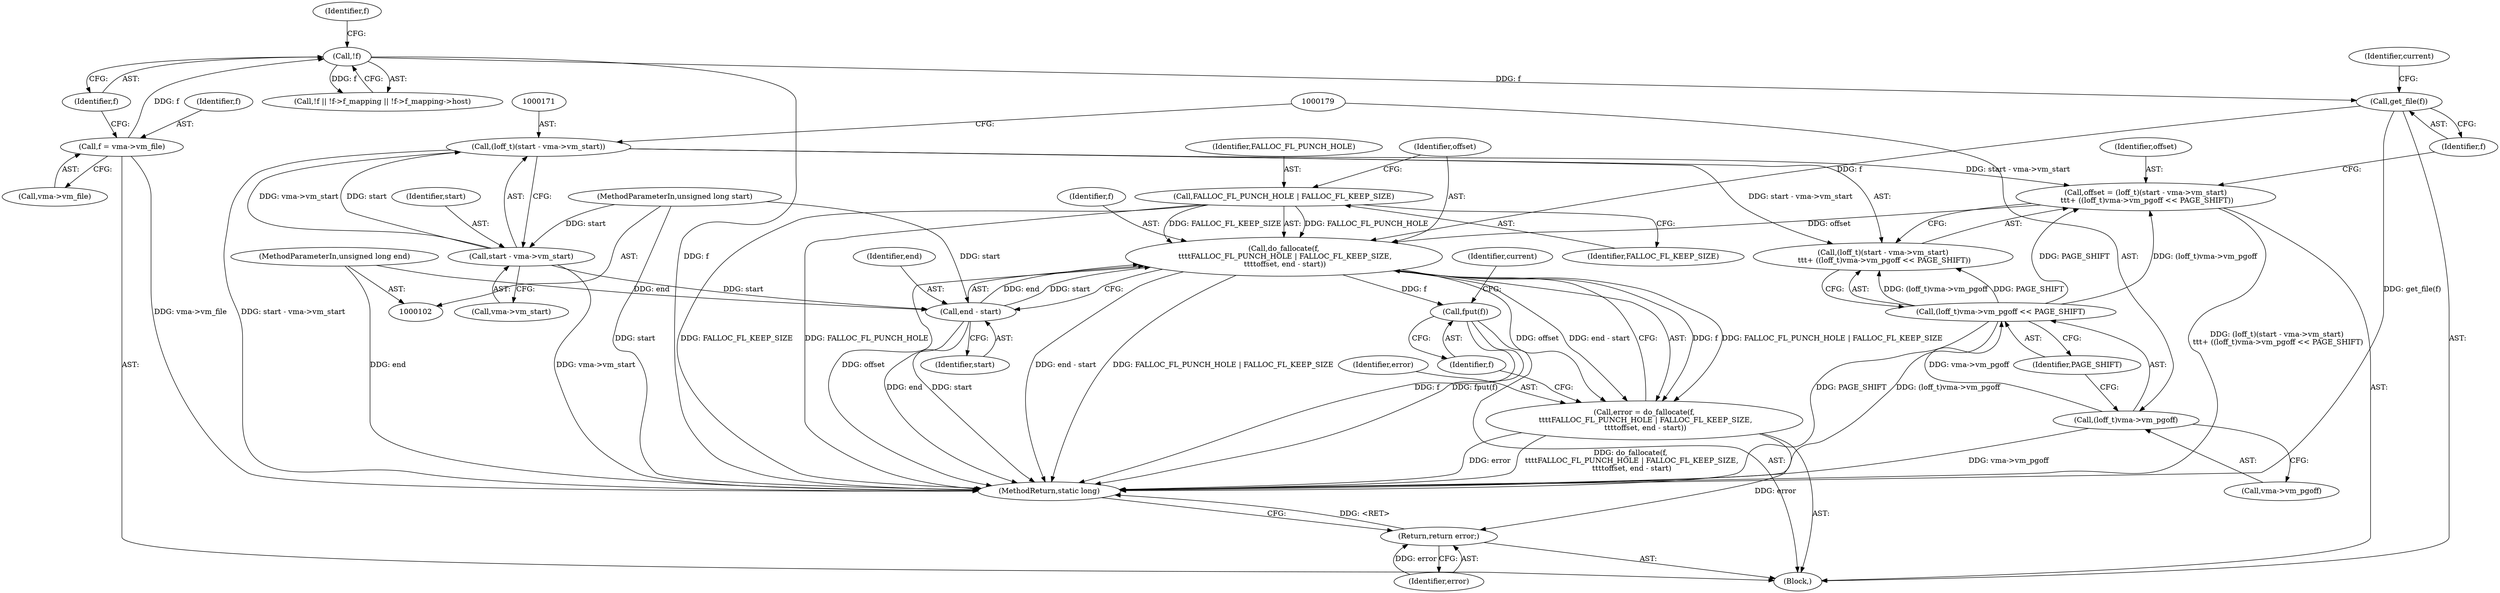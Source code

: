 digraph "0_linux_9ab4233dd08036fe34a89c7dc6f47a8bf2eb29eb@API" {
"1000195" [label="(Call,do_fallocate(f,\n \t\t\t\tFALLOC_FL_PUNCH_HOLE | FALLOC_FL_KEEP_SIZE,\n \t\t\t\toffset, end - start))"];
"1000184" [label="(Call,get_file(f))"];
"1000135" [label="(Call,!f)"];
"1000128" [label="(Call,f = vma->vm_file)"];
"1000197" [label="(Call,FALLOC_FL_PUNCH_HOLE | FALLOC_FL_KEEP_SIZE)"];
"1000167" [label="(Call,offset = (loff_t)(start - vma->vm_start)\n \t\t\t+ ((loff_t)vma->vm_pgoff << PAGE_SHIFT))"];
"1000170" [label="(Call,(loff_t)(start - vma->vm_start))"];
"1000172" [label="(Call,start - vma->vm_start)"];
"1000105" [label="(MethodParameterIn,unsigned long start)"];
"1000177" [label="(Call,(loff_t)vma->vm_pgoff << PAGE_SHIFT)"];
"1000178" [label="(Call,(loff_t)vma->vm_pgoff)"];
"1000201" [label="(Call,end - start)"];
"1000106" [label="(MethodParameterIn,unsigned long end)"];
"1000193" [label="(Call,error = do_fallocate(f,\n \t\t\t\tFALLOC_FL_PUNCH_HOLE | FALLOC_FL_KEEP_SIZE,\n \t\t\t\toffset, end - start))"];
"1000213" [label="(Return,return error;)"];
"1000204" [label="(Call,fput(f))"];
"1000136" [label="(Identifier,f)"];
"1000203" [label="(Identifier,start)"];
"1000183" [label="(Identifier,PAGE_SHIFT)"];
"1000169" [label="(Call,(loff_t)(start - vma->vm_start)\n \t\t\t+ ((loff_t)vma->vm_pgoff << PAGE_SHIFT))"];
"1000174" [label="(Call,vma->vm_start)"];
"1000193" [label="(Call,error = do_fallocate(f,\n \t\t\t\tFALLOC_FL_PUNCH_HOLE | FALLOC_FL_KEEP_SIZE,\n \t\t\t\toffset, end - start))"];
"1000197" [label="(Call,FALLOC_FL_PUNCH_HOLE | FALLOC_FL_KEEP_SIZE)"];
"1000173" [label="(Identifier,start)"];
"1000167" [label="(Call,offset = (loff_t)(start - vma->vm_start)\n \t\t\t+ ((loff_t)vma->vm_pgoff << PAGE_SHIFT))"];
"1000178" [label="(Call,(loff_t)vma->vm_pgoff)"];
"1000190" [label="(Identifier,current)"];
"1000205" [label="(Identifier,f)"];
"1000210" [label="(Identifier,current)"];
"1000105" [label="(MethodParameterIn,unsigned long start)"];
"1000134" [label="(Call,!f || !f->f_mapping || !f->f_mapping->host)"];
"1000130" [label="(Call,vma->vm_file)"];
"1000202" [label="(Identifier,end)"];
"1000180" [label="(Call,vma->vm_pgoff)"];
"1000204" [label="(Call,fput(f))"];
"1000213" [label="(Return,return error;)"];
"1000185" [label="(Identifier,f)"];
"1000172" [label="(Call,start - vma->vm_start)"];
"1000194" [label="(Identifier,error)"];
"1000215" [label="(MethodReturn,static long)"];
"1000198" [label="(Identifier,FALLOC_FL_PUNCH_HOLE)"];
"1000184" [label="(Call,get_file(f))"];
"1000201" [label="(Call,end - start)"];
"1000129" [label="(Identifier,f)"];
"1000200" [label="(Identifier,offset)"];
"1000106" [label="(MethodParameterIn,unsigned long end)"];
"1000135" [label="(Call,!f)"];
"1000199" [label="(Identifier,FALLOC_FL_KEEP_SIZE)"];
"1000170" [label="(Call,(loff_t)(start - vma->vm_start))"];
"1000195" [label="(Call,do_fallocate(f,\n \t\t\t\tFALLOC_FL_PUNCH_HOLE | FALLOC_FL_KEEP_SIZE,\n \t\t\t\toffset, end - start))"];
"1000177" [label="(Call,(loff_t)vma->vm_pgoff << PAGE_SHIFT)"];
"1000107" [label="(Block,)"];
"1000128" [label="(Call,f = vma->vm_file)"];
"1000168" [label="(Identifier,offset)"];
"1000140" [label="(Identifier,f)"];
"1000214" [label="(Identifier,error)"];
"1000196" [label="(Identifier,f)"];
"1000195" -> "1000193"  [label="AST: "];
"1000195" -> "1000201"  [label="CFG: "];
"1000196" -> "1000195"  [label="AST: "];
"1000197" -> "1000195"  [label="AST: "];
"1000200" -> "1000195"  [label="AST: "];
"1000201" -> "1000195"  [label="AST: "];
"1000193" -> "1000195"  [label="CFG: "];
"1000195" -> "1000215"  [label="DDG: offset"];
"1000195" -> "1000215"  [label="DDG: end - start"];
"1000195" -> "1000215"  [label="DDG: FALLOC_FL_PUNCH_HOLE | FALLOC_FL_KEEP_SIZE"];
"1000195" -> "1000193"  [label="DDG: f"];
"1000195" -> "1000193"  [label="DDG: FALLOC_FL_PUNCH_HOLE | FALLOC_FL_KEEP_SIZE"];
"1000195" -> "1000193"  [label="DDG: offset"];
"1000195" -> "1000193"  [label="DDG: end - start"];
"1000184" -> "1000195"  [label="DDG: f"];
"1000197" -> "1000195"  [label="DDG: FALLOC_FL_PUNCH_HOLE"];
"1000197" -> "1000195"  [label="DDG: FALLOC_FL_KEEP_SIZE"];
"1000167" -> "1000195"  [label="DDG: offset"];
"1000201" -> "1000195"  [label="DDG: end"];
"1000201" -> "1000195"  [label="DDG: start"];
"1000195" -> "1000204"  [label="DDG: f"];
"1000184" -> "1000107"  [label="AST: "];
"1000184" -> "1000185"  [label="CFG: "];
"1000185" -> "1000184"  [label="AST: "];
"1000190" -> "1000184"  [label="CFG: "];
"1000184" -> "1000215"  [label="DDG: get_file(f)"];
"1000135" -> "1000184"  [label="DDG: f"];
"1000135" -> "1000134"  [label="AST: "];
"1000135" -> "1000136"  [label="CFG: "];
"1000136" -> "1000135"  [label="AST: "];
"1000140" -> "1000135"  [label="CFG: "];
"1000134" -> "1000135"  [label="CFG: "];
"1000135" -> "1000215"  [label="DDG: f"];
"1000135" -> "1000134"  [label="DDG: f"];
"1000128" -> "1000135"  [label="DDG: f"];
"1000128" -> "1000107"  [label="AST: "];
"1000128" -> "1000130"  [label="CFG: "];
"1000129" -> "1000128"  [label="AST: "];
"1000130" -> "1000128"  [label="AST: "];
"1000136" -> "1000128"  [label="CFG: "];
"1000128" -> "1000215"  [label="DDG: vma->vm_file"];
"1000197" -> "1000199"  [label="CFG: "];
"1000198" -> "1000197"  [label="AST: "];
"1000199" -> "1000197"  [label="AST: "];
"1000200" -> "1000197"  [label="CFG: "];
"1000197" -> "1000215"  [label="DDG: FALLOC_FL_KEEP_SIZE"];
"1000197" -> "1000215"  [label="DDG: FALLOC_FL_PUNCH_HOLE"];
"1000167" -> "1000107"  [label="AST: "];
"1000167" -> "1000169"  [label="CFG: "];
"1000168" -> "1000167"  [label="AST: "];
"1000169" -> "1000167"  [label="AST: "];
"1000185" -> "1000167"  [label="CFG: "];
"1000167" -> "1000215"  [label="DDG: (loff_t)(start - vma->vm_start)\n \t\t\t+ ((loff_t)vma->vm_pgoff << PAGE_SHIFT)"];
"1000170" -> "1000167"  [label="DDG: start - vma->vm_start"];
"1000177" -> "1000167"  [label="DDG: (loff_t)vma->vm_pgoff"];
"1000177" -> "1000167"  [label="DDG: PAGE_SHIFT"];
"1000170" -> "1000169"  [label="AST: "];
"1000170" -> "1000172"  [label="CFG: "];
"1000171" -> "1000170"  [label="AST: "];
"1000172" -> "1000170"  [label="AST: "];
"1000179" -> "1000170"  [label="CFG: "];
"1000170" -> "1000215"  [label="DDG: start - vma->vm_start"];
"1000170" -> "1000169"  [label="DDG: start - vma->vm_start"];
"1000172" -> "1000170"  [label="DDG: start"];
"1000172" -> "1000170"  [label="DDG: vma->vm_start"];
"1000172" -> "1000174"  [label="CFG: "];
"1000173" -> "1000172"  [label="AST: "];
"1000174" -> "1000172"  [label="AST: "];
"1000172" -> "1000215"  [label="DDG: vma->vm_start"];
"1000105" -> "1000172"  [label="DDG: start"];
"1000172" -> "1000201"  [label="DDG: start"];
"1000105" -> "1000102"  [label="AST: "];
"1000105" -> "1000215"  [label="DDG: start"];
"1000105" -> "1000201"  [label="DDG: start"];
"1000177" -> "1000169"  [label="AST: "];
"1000177" -> "1000183"  [label="CFG: "];
"1000178" -> "1000177"  [label="AST: "];
"1000183" -> "1000177"  [label="AST: "];
"1000169" -> "1000177"  [label="CFG: "];
"1000177" -> "1000215"  [label="DDG: (loff_t)vma->vm_pgoff"];
"1000177" -> "1000215"  [label="DDG: PAGE_SHIFT"];
"1000177" -> "1000169"  [label="DDG: (loff_t)vma->vm_pgoff"];
"1000177" -> "1000169"  [label="DDG: PAGE_SHIFT"];
"1000178" -> "1000177"  [label="DDG: vma->vm_pgoff"];
"1000178" -> "1000180"  [label="CFG: "];
"1000179" -> "1000178"  [label="AST: "];
"1000180" -> "1000178"  [label="AST: "];
"1000183" -> "1000178"  [label="CFG: "];
"1000178" -> "1000215"  [label="DDG: vma->vm_pgoff"];
"1000201" -> "1000203"  [label="CFG: "];
"1000202" -> "1000201"  [label="AST: "];
"1000203" -> "1000201"  [label="AST: "];
"1000201" -> "1000215"  [label="DDG: start"];
"1000201" -> "1000215"  [label="DDG: end"];
"1000106" -> "1000201"  [label="DDG: end"];
"1000106" -> "1000102"  [label="AST: "];
"1000106" -> "1000215"  [label="DDG: end"];
"1000193" -> "1000107"  [label="AST: "];
"1000194" -> "1000193"  [label="AST: "];
"1000205" -> "1000193"  [label="CFG: "];
"1000193" -> "1000215"  [label="DDG: error"];
"1000193" -> "1000215"  [label="DDG: do_fallocate(f,\n \t\t\t\tFALLOC_FL_PUNCH_HOLE | FALLOC_FL_KEEP_SIZE,\n \t\t\t\toffset, end - start)"];
"1000193" -> "1000213"  [label="DDG: error"];
"1000213" -> "1000107"  [label="AST: "];
"1000213" -> "1000214"  [label="CFG: "];
"1000214" -> "1000213"  [label="AST: "];
"1000215" -> "1000213"  [label="CFG: "];
"1000213" -> "1000215"  [label="DDG: <RET>"];
"1000214" -> "1000213"  [label="DDG: error"];
"1000204" -> "1000107"  [label="AST: "];
"1000204" -> "1000205"  [label="CFG: "];
"1000205" -> "1000204"  [label="AST: "];
"1000210" -> "1000204"  [label="CFG: "];
"1000204" -> "1000215"  [label="DDG: f"];
"1000204" -> "1000215"  [label="DDG: fput(f)"];
}
